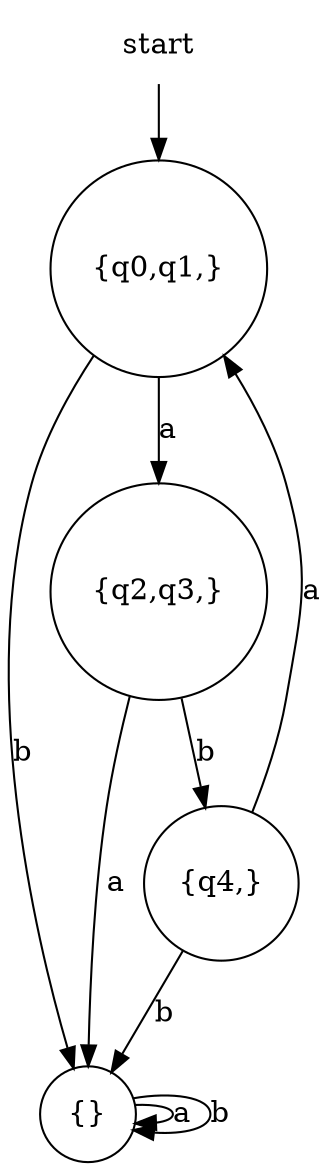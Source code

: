 digraph automaton {
    node [shape=none]; start;
    node [shape=circle];
    start -> "{q0,q1,}";
    "{q0,q1,}" -> "{q2,q3,}" [label="a"];
    "{q0,q1,}" -> "{}" [label="b"];
    "{q2,q3,}" -> "{}" [label="a"];
    "{q2,q3,}" -> "{q4,}" [label="b"];
    "{}" -> "{}" [label="a"];
    "{}" -> "{}" [label="b"];
    "{q4,}" -> "{q0,q1,}" [label="a"];
    "{q4,}" -> "{}" [label="b"];
}
